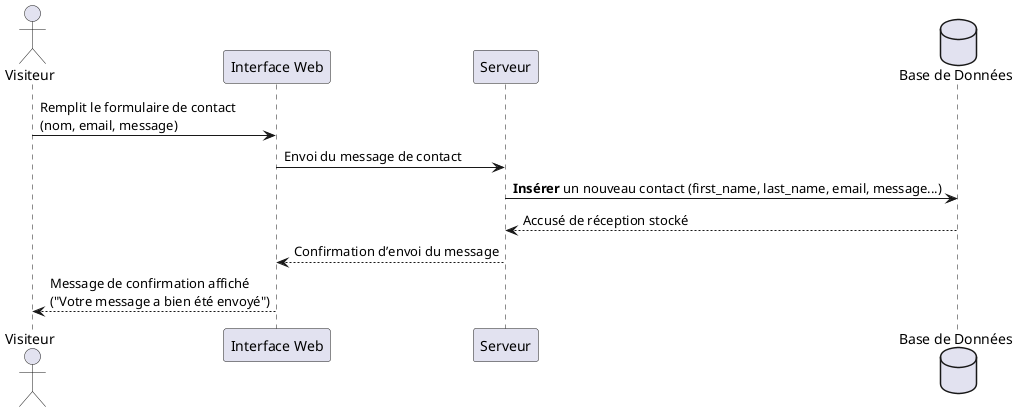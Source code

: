 @startuml
actor Visiteur as V
participant "Interface Web" as UI
participant "Serveur" as Server
database "Base de Données" as DB

V -> UI : Remplit le formulaire de contact \n(nom, email, message)
UI -> Server : Envoi du message de contact
Server -> DB : **Insérer** un nouveau contact (first_name, last_name, email, message...)
DB --> Server : Accusé de réception stocké
Server --> UI : Confirmation d’envoi du message
UI --> V : Message de confirmation affiché \n("Votre message a bien été envoyé")
@enduml
